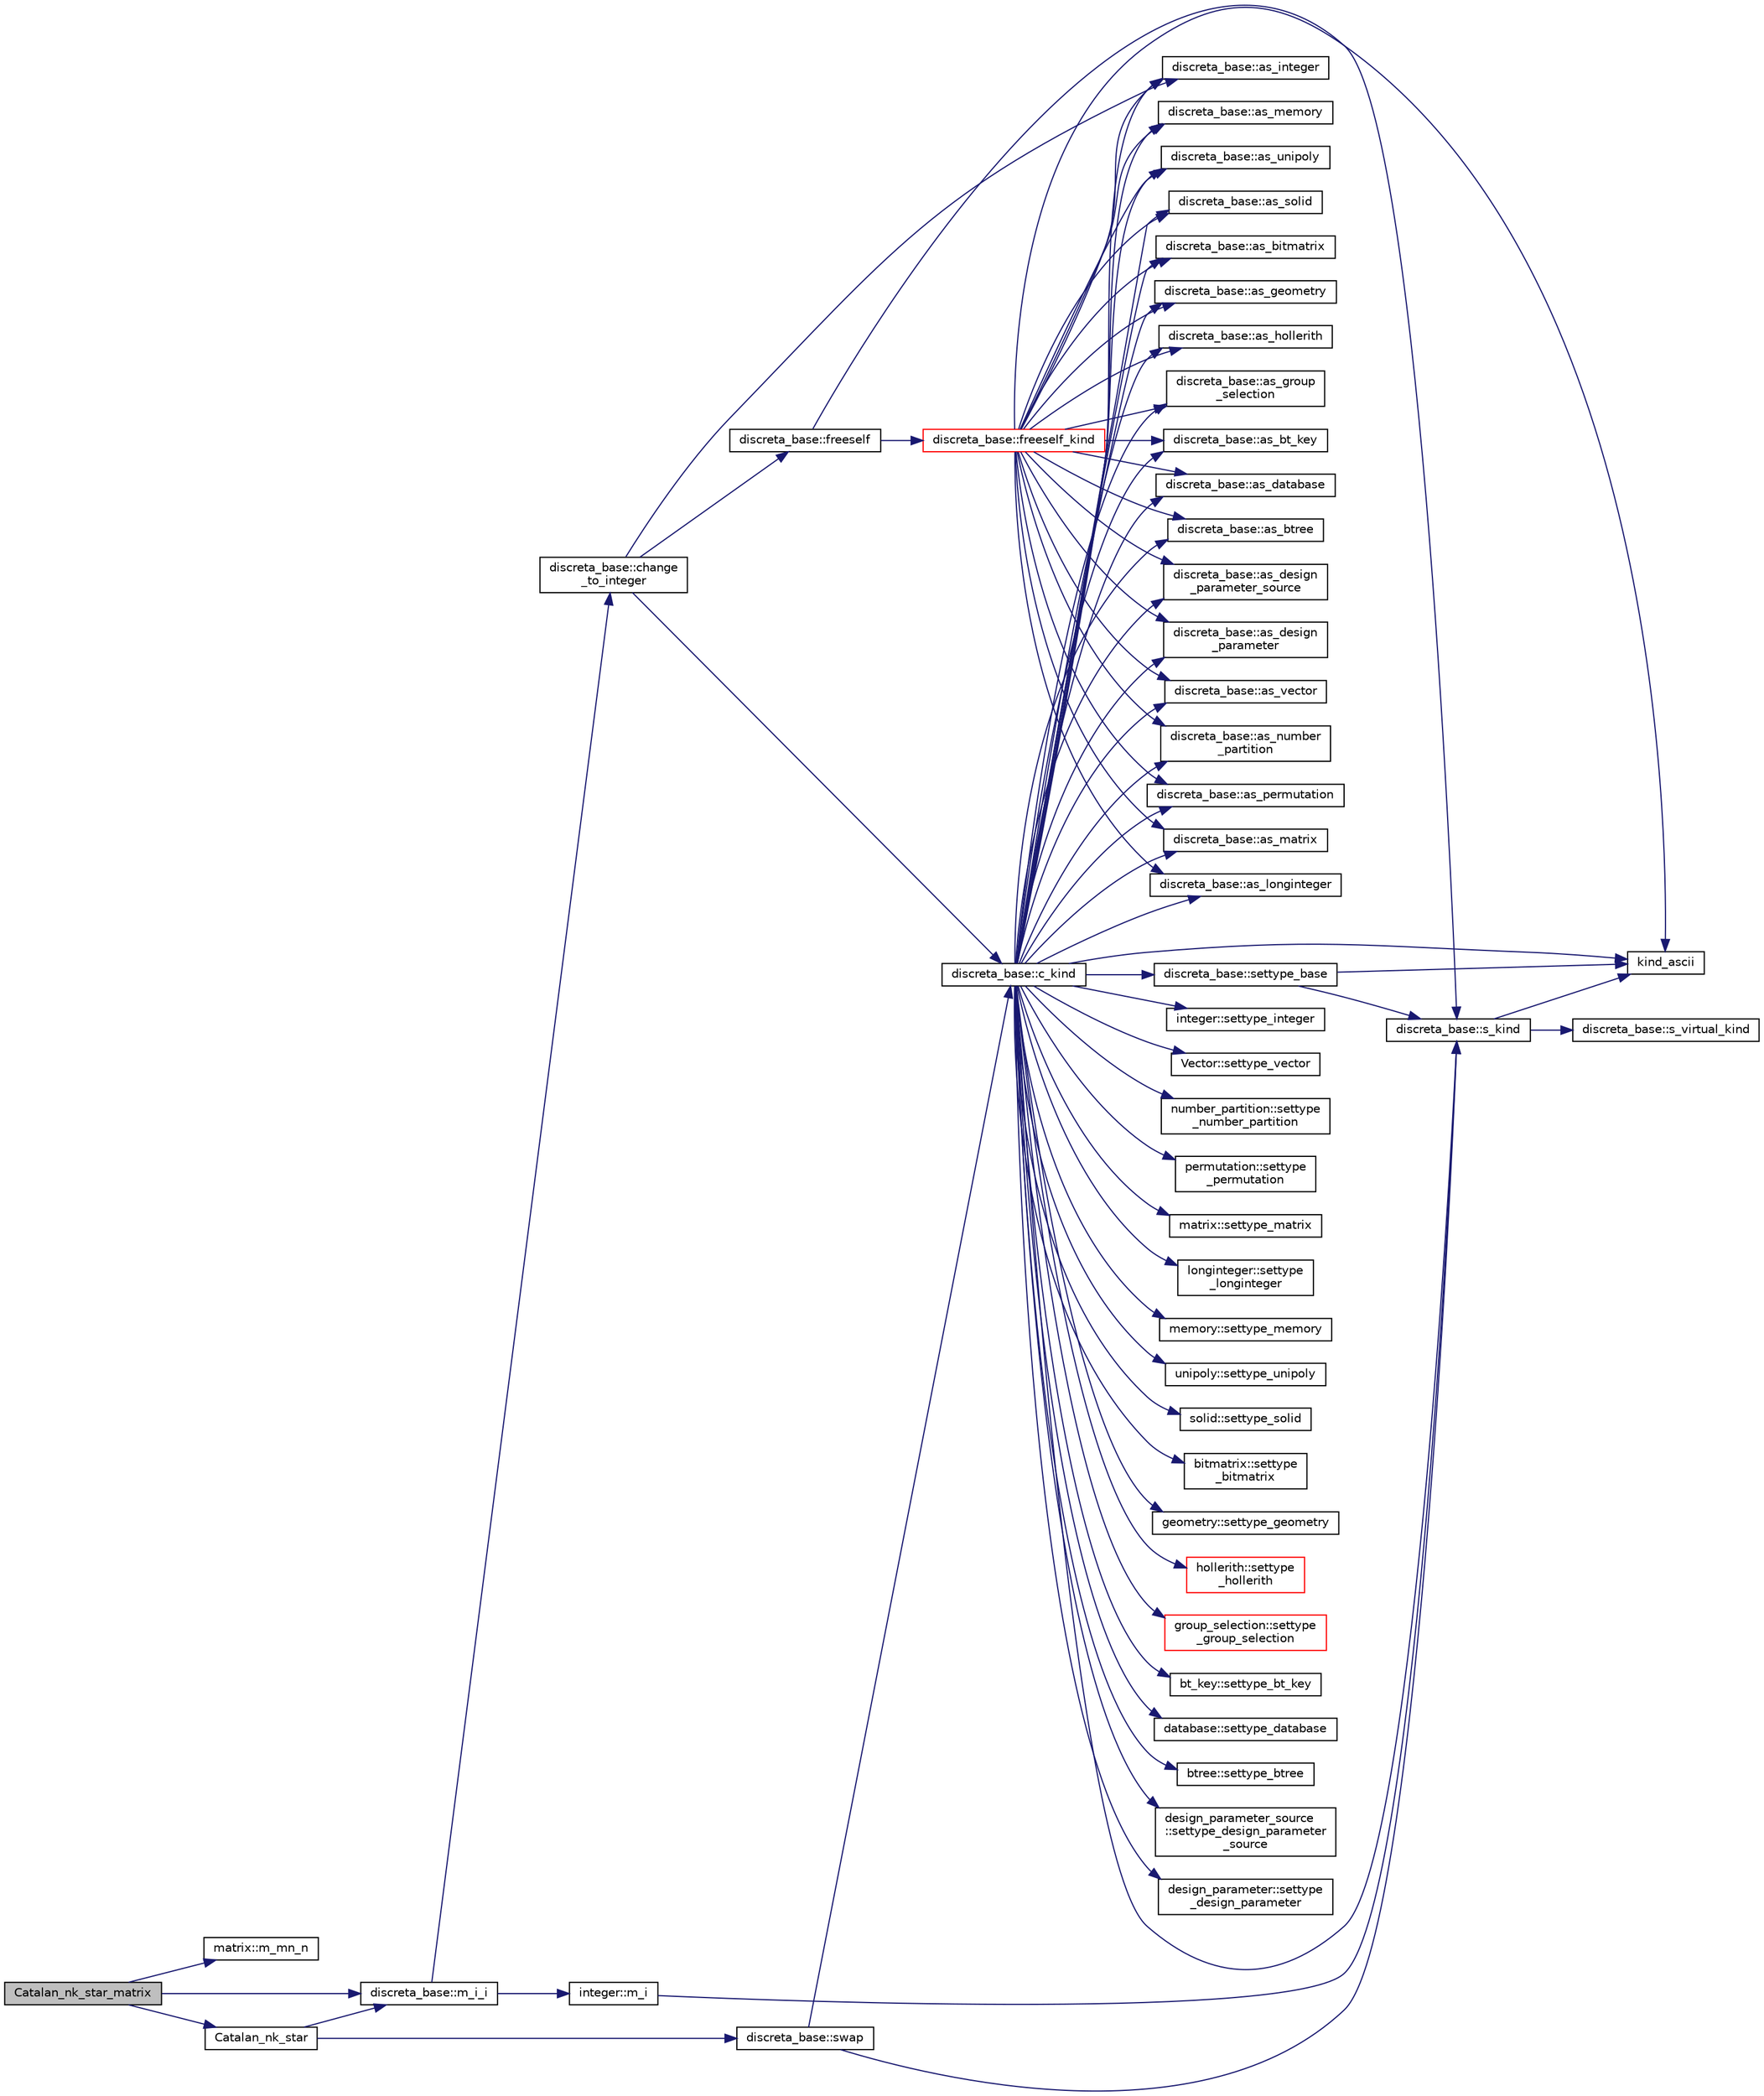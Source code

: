 digraph "Catalan_nk_star_matrix"
{
  edge [fontname="Helvetica",fontsize="10",labelfontname="Helvetica",labelfontsize="10"];
  node [fontname="Helvetica",fontsize="10",shape=record];
  rankdir="LR";
  Node1097 [label="Catalan_nk_star_matrix",height=0.2,width=0.4,color="black", fillcolor="grey75", style="filled", fontcolor="black"];
  Node1097 -> Node1098 [color="midnightblue",fontsize="10",style="solid",fontname="Helvetica"];
  Node1098 [label="matrix::m_mn_n",height=0.2,width=0.4,color="black", fillcolor="white", style="filled",URL="$d1/d8d/classmatrix.html#ae9a8cf19bd93428639950725edbd2271"];
  Node1097 -> Node1099 [color="midnightblue",fontsize="10",style="solid",fontname="Helvetica"];
  Node1099 [label="discreta_base::m_i_i",height=0.2,width=0.4,color="black", fillcolor="white", style="filled",URL="$d7/d71/classdiscreta__base.html#aa231464a9d4bc233f66608021c9ad997"];
  Node1099 -> Node1100 [color="midnightblue",fontsize="10",style="solid",fontname="Helvetica"];
  Node1100 [label="discreta_base::change\l_to_integer",height=0.2,width=0.4,color="black", fillcolor="white", style="filled",URL="$d7/d71/classdiscreta__base.html#a58a5a5bd8f8e6f2dd7b4483b66dc7bb9"];
  Node1100 -> Node1101 [color="midnightblue",fontsize="10",style="solid",fontname="Helvetica"];
  Node1101 [label="discreta_base::freeself",height=0.2,width=0.4,color="black", fillcolor="white", style="filled",URL="$d7/d71/classdiscreta__base.html#a9a3c9501a562293b5667c11b9174d6e5"];
  Node1101 -> Node1102 [color="midnightblue",fontsize="10",style="solid",fontname="Helvetica"];
  Node1102 [label="discreta_base::freeself_kind",height=0.2,width=0.4,color="red", fillcolor="white", style="filled",URL="$d7/d71/classdiscreta__base.html#a63a23ada2165b3838fab719ed458cec8"];
  Node1102 -> Node1110 [color="midnightblue",fontsize="10",style="solid",fontname="Helvetica"];
  Node1110 [label="discreta_base::as_integer",height=0.2,width=0.4,color="black", fillcolor="white", style="filled",URL="$d7/d71/classdiscreta__base.html#a00d7691eaf874fd283d942692fe8dd26"];
  Node1102 -> Node1112 [color="midnightblue",fontsize="10",style="solid",fontname="Helvetica"];
  Node1112 [label="discreta_base::as_vector",height=0.2,width=0.4,color="black", fillcolor="white", style="filled",URL="$d7/d71/classdiscreta__base.html#a7bdd6cae39c380b128ee9e17e42cf020"];
  Node1102 -> Node1115 [color="midnightblue",fontsize="10",style="solid",fontname="Helvetica"];
  Node1115 [label="discreta_base::as_number\l_partition",height=0.2,width=0.4,color="black", fillcolor="white", style="filled",URL="$d7/d71/classdiscreta__base.html#a307aa09de0e925d46697707968ffab00"];
  Node1102 -> Node1117 [color="midnightblue",fontsize="10",style="solid",fontname="Helvetica"];
  Node1117 [label="discreta_base::as_permutation",height=0.2,width=0.4,color="black", fillcolor="white", style="filled",URL="$d7/d71/classdiscreta__base.html#aa4e72f36a82984239b12ae831e131098"];
  Node1102 -> Node1119 [color="midnightblue",fontsize="10",style="solid",fontname="Helvetica"];
  Node1119 [label="discreta_base::as_matrix",height=0.2,width=0.4,color="black", fillcolor="white", style="filled",URL="$d7/d71/classdiscreta__base.html#ae4d7f56d917a4707b838fbffde6467ff"];
  Node1102 -> Node1122 [color="midnightblue",fontsize="10",style="solid",fontname="Helvetica"];
  Node1122 [label="discreta_base::as_longinteger",height=0.2,width=0.4,color="black", fillcolor="white", style="filled",URL="$d7/d71/classdiscreta__base.html#a20a094639eb711b10c8694c51937f7cd"];
  Node1102 -> Node1125 [color="midnightblue",fontsize="10",style="solid",fontname="Helvetica"];
  Node1125 [label="discreta_base::as_memory",height=0.2,width=0.4,color="black", fillcolor="white", style="filled",URL="$d7/d71/classdiscreta__base.html#ad94b2d7dce0cd4fa22db57f6e79c4bd2"];
  Node1102 -> Node1127 [color="midnightblue",fontsize="10",style="solid",fontname="Helvetica"];
  Node1127 [label="discreta_base::as_unipoly",height=0.2,width=0.4,color="black", fillcolor="white", style="filled",URL="$d7/d71/classdiscreta__base.html#ad50d8027f039fe5c2478cddb243adc9d"];
  Node1102 -> Node1129 [color="midnightblue",fontsize="10",style="solid",fontname="Helvetica"];
  Node1129 [label="discreta_base::as_solid",height=0.2,width=0.4,color="black", fillcolor="white", style="filled",URL="$d7/d71/classdiscreta__base.html#a1fc5f2b85ec97ab0a69dd64903c970a5"];
  Node1102 -> Node1131 [color="midnightblue",fontsize="10",style="solid",fontname="Helvetica"];
  Node1131 [label="discreta_base::as_bitmatrix",height=0.2,width=0.4,color="black", fillcolor="white", style="filled",URL="$d7/d71/classdiscreta__base.html#a071ad54ea8ef6c9d1d15f532e5a76df6"];
  Node1102 -> Node1133 [color="midnightblue",fontsize="10",style="solid",fontname="Helvetica"];
  Node1133 [label="discreta_base::as_geometry",height=0.2,width=0.4,color="black", fillcolor="white", style="filled",URL="$d7/d71/classdiscreta__base.html#a38fc7b4cdd830703e9d87354b79bc5c8"];
  Node1102 -> Node1135 [color="midnightblue",fontsize="10",style="solid",fontname="Helvetica"];
  Node1135 [label="discreta_base::as_hollerith",height=0.2,width=0.4,color="black", fillcolor="white", style="filled",URL="$d7/d71/classdiscreta__base.html#a3e66f82711f314710107e2f29e589690"];
  Node1102 -> Node1137 [color="midnightblue",fontsize="10",style="solid",fontname="Helvetica"];
  Node1137 [label="discreta_base::as_group\l_selection",height=0.2,width=0.4,color="black", fillcolor="white", style="filled",URL="$d7/d71/classdiscreta__base.html#aae1bac4883c567718bef9fb610abbdc8"];
  Node1102 -> Node1139 [color="midnightblue",fontsize="10",style="solid",fontname="Helvetica"];
  Node1139 [label="discreta_base::as_bt_key",height=0.2,width=0.4,color="black", fillcolor="white", style="filled",URL="$d7/d71/classdiscreta__base.html#a2734c6e08dca17cf6588bd5064ec1b9f"];
  Node1102 -> Node1141 [color="midnightblue",fontsize="10",style="solid",fontname="Helvetica"];
  Node1141 [label="discreta_base::as_database",height=0.2,width=0.4,color="black", fillcolor="white", style="filled",URL="$d7/d71/classdiscreta__base.html#ab055d39d58210a2b03ba3d33703b09a9"];
  Node1102 -> Node1143 [color="midnightblue",fontsize="10",style="solid",fontname="Helvetica"];
  Node1143 [label="discreta_base::as_btree",height=0.2,width=0.4,color="black", fillcolor="white", style="filled",URL="$d7/d71/classdiscreta__base.html#a78e76674cef2ec113c17989c11288778"];
  Node1102 -> Node1145 [color="midnightblue",fontsize="10",style="solid",fontname="Helvetica"];
  Node1145 [label="discreta_base::as_design\l_parameter_source",height=0.2,width=0.4,color="black", fillcolor="white", style="filled",URL="$d7/d71/classdiscreta__base.html#a59cbf837c6582ded5bc586265d13d81a"];
  Node1102 -> Node1147 [color="midnightblue",fontsize="10",style="solid",fontname="Helvetica"];
  Node1147 [label="discreta_base::as_design\l_parameter",height=0.2,width=0.4,color="black", fillcolor="white", style="filled",URL="$d7/d71/classdiscreta__base.html#aab24ff38ea1c5471ab3de42e014d0f2a"];
  Node1102 -> Node1106 [color="midnightblue",fontsize="10",style="solid",fontname="Helvetica"];
  Node1106 [label="kind_ascii",height=0.2,width=0.4,color="black", fillcolor="white", style="filled",URL="$d9/d60/discreta_8h.html#ad0ce825a9f29bc6cec27e1b64cfe27bf"];
  Node1101 -> Node1104 [color="midnightblue",fontsize="10",style="solid",fontname="Helvetica"];
  Node1104 [label="discreta_base::s_kind",height=0.2,width=0.4,color="black", fillcolor="white", style="filled",URL="$d7/d71/classdiscreta__base.html#a8a830025c74adbbc3362418a7c2ba157"];
  Node1104 -> Node1105 [color="midnightblue",fontsize="10",style="solid",fontname="Helvetica"];
  Node1105 [label="discreta_base::s_virtual_kind",height=0.2,width=0.4,color="black", fillcolor="white", style="filled",URL="$d7/d71/classdiscreta__base.html#a52778a6d6943a468be083d0785d418fb"];
  Node1104 -> Node1106 [color="midnightblue",fontsize="10",style="solid",fontname="Helvetica"];
  Node1100 -> Node1149 [color="midnightblue",fontsize="10",style="solid",fontname="Helvetica"];
  Node1149 [label="discreta_base::c_kind",height=0.2,width=0.4,color="black", fillcolor="white", style="filled",URL="$d7/d71/classdiscreta__base.html#adc2ff61589c2d083688e7a43f333cb62"];
  Node1149 -> Node1150 [color="midnightblue",fontsize="10",style="solid",fontname="Helvetica"];
  Node1150 [label="discreta_base::settype_base",height=0.2,width=0.4,color="black", fillcolor="white", style="filled",URL="$d7/d71/classdiscreta__base.html#a4f42899a89447d1c3993ea07c38f8ad4"];
  Node1150 -> Node1104 [color="midnightblue",fontsize="10",style="solid",fontname="Helvetica"];
  Node1150 -> Node1106 [color="midnightblue",fontsize="10",style="solid",fontname="Helvetica"];
  Node1149 -> Node1110 [color="midnightblue",fontsize="10",style="solid",fontname="Helvetica"];
  Node1149 -> Node1151 [color="midnightblue",fontsize="10",style="solid",fontname="Helvetica"];
  Node1151 [label="integer::settype_integer",height=0.2,width=0.4,color="black", fillcolor="white", style="filled",URL="$d0/de5/classinteger.html#a6265c65ef311229acd513d748faba796"];
  Node1149 -> Node1112 [color="midnightblue",fontsize="10",style="solid",fontname="Helvetica"];
  Node1149 -> Node1152 [color="midnightblue",fontsize="10",style="solid",fontname="Helvetica"];
  Node1152 [label="Vector::settype_vector",height=0.2,width=0.4,color="black", fillcolor="white", style="filled",URL="$d5/db2/class_vector.html#a34e0d00b18c051f23904a8429fa6c8b4"];
  Node1149 -> Node1115 [color="midnightblue",fontsize="10",style="solid",fontname="Helvetica"];
  Node1149 -> Node1153 [color="midnightblue",fontsize="10",style="solid",fontname="Helvetica"];
  Node1153 [label="number_partition::settype\l_number_partition",height=0.2,width=0.4,color="black", fillcolor="white", style="filled",URL="$df/d50/classnumber__partition.html#a3aaec1b557758f643ffc8555bbc358be"];
  Node1149 -> Node1117 [color="midnightblue",fontsize="10",style="solid",fontname="Helvetica"];
  Node1149 -> Node1154 [color="midnightblue",fontsize="10",style="solid",fontname="Helvetica"];
  Node1154 [label="permutation::settype\l_permutation",height=0.2,width=0.4,color="black", fillcolor="white", style="filled",URL="$d0/d08/classpermutation.html#af1eea29f86195cede9562e444664c28c"];
  Node1149 -> Node1119 [color="midnightblue",fontsize="10",style="solid",fontname="Helvetica"];
  Node1149 -> Node1155 [color="midnightblue",fontsize="10",style="solid",fontname="Helvetica"];
  Node1155 [label="matrix::settype_matrix",height=0.2,width=0.4,color="black", fillcolor="white", style="filled",URL="$d1/d8d/classmatrix.html#a1780283a64a789e4084d792683d276bb"];
  Node1149 -> Node1122 [color="midnightblue",fontsize="10",style="solid",fontname="Helvetica"];
  Node1149 -> Node1156 [color="midnightblue",fontsize="10",style="solid",fontname="Helvetica"];
  Node1156 [label="longinteger::settype\l_longinteger",height=0.2,width=0.4,color="black", fillcolor="white", style="filled",URL="$d3/d71/classlonginteger.html#ae5f811ece8df31b9ff114368a18e1dc5"];
  Node1149 -> Node1125 [color="midnightblue",fontsize="10",style="solid",fontname="Helvetica"];
  Node1149 -> Node1157 [color="midnightblue",fontsize="10",style="solid",fontname="Helvetica"];
  Node1157 [label="memory::settype_memory",height=0.2,width=0.4,color="black", fillcolor="white", style="filled",URL="$d8/d99/classmemory.html#a33aae277f9b8fe36b02e9d5da895451b"];
  Node1149 -> Node1127 [color="midnightblue",fontsize="10",style="solid",fontname="Helvetica"];
  Node1149 -> Node1158 [color="midnightblue",fontsize="10",style="solid",fontname="Helvetica"];
  Node1158 [label="unipoly::settype_unipoly",height=0.2,width=0.4,color="black", fillcolor="white", style="filled",URL="$d1/d89/classunipoly.html#a8db854fcc85c5e1150b1f1b1c005c95b"];
  Node1149 -> Node1129 [color="midnightblue",fontsize="10",style="solid",fontname="Helvetica"];
  Node1149 -> Node1159 [color="midnightblue",fontsize="10",style="solid",fontname="Helvetica"];
  Node1159 [label="solid::settype_solid",height=0.2,width=0.4,color="black", fillcolor="white", style="filled",URL="$d8/def/classsolid.html#a775bd4821f75a8aee4ea3d4335ff90e0"];
  Node1149 -> Node1131 [color="midnightblue",fontsize="10",style="solid",fontname="Helvetica"];
  Node1149 -> Node1160 [color="midnightblue",fontsize="10",style="solid",fontname="Helvetica"];
  Node1160 [label="bitmatrix::settype\l_bitmatrix",height=0.2,width=0.4,color="black", fillcolor="white", style="filled",URL="$de/dc8/classbitmatrix.html#acb571d947f9526665ebbdc0ce3e2a973"];
  Node1149 -> Node1133 [color="midnightblue",fontsize="10",style="solid",fontname="Helvetica"];
  Node1149 -> Node1161 [color="midnightblue",fontsize="10",style="solid",fontname="Helvetica"];
  Node1161 [label="geometry::settype_geometry",height=0.2,width=0.4,color="black", fillcolor="white", style="filled",URL="$da/d44/classgeometry.html#ab4a336baba6a3f56f5ffa053a5be5ba7"];
  Node1149 -> Node1135 [color="midnightblue",fontsize="10",style="solid",fontname="Helvetica"];
  Node1149 -> Node1162 [color="midnightblue",fontsize="10",style="solid",fontname="Helvetica"];
  Node1162 [label="hollerith::settype\l_hollerith",height=0.2,width=0.4,color="red", fillcolor="white", style="filled",URL="$d8/d99/classhollerith.html#a23bbd4acfc88a0e90f1245f243f51f76"];
  Node1149 -> Node1137 [color="midnightblue",fontsize="10",style="solid",fontname="Helvetica"];
  Node1149 -> Node1164 [color="midnightblue",fontsize="10",style="solid",fontname="Helvetica"];
  Node1164 [label="group_selection::settype\l_group_selection",height=0.2,width=0.4,color="red", fillcolor="white", style="filled",URL="$d6/db0/classgroup__selection.html#a015ed73b7b8d784bedd4d11ac1fc0ec1"];
  Node1149 -> Node1139 [color="midnightblue",fontsize="10",style="solid",fontname="Helvetica"];
  Node1149 -> Node1167 [color="midnightblue",fontsize="10",style="solid",fontname="Helvetica"];
  Node1167 [label="bt_key::settype_bt_key",height=0.2,width=0.4,color="black", fillcolor="white", style="filled",URL="$d1/de5/classbt__key.html#a352bb10beb7c789d8d29373035824800"];
  Node1149 -> Node1141 [color="midnightblue",fontsize="10",style="solid",fontname="Helvetica"];
  Node1149 -> Node1168 [color="midnightblue",fontsize="10",style="solid",fontname="Helvetica"];
  Node1168 [label="database::settype_database",height=0.2,width=0.4,color="black", fillcolor="white", style="filled",URL="$db/d72/classdatabase.html#a014639aa001462e480eb1f3984839b72"];
  Node1149 -> Node1143 [color="midnightblue",fontsize="10",style="solid",fontname="Helvetica"];
  Node1149 -> Node1169 [color="midnightblue",fontsize="10",style="solid",fontname="Helvetica"];
  Node1169 [label="btree::settype_btree",height=0.2,width=0.4,color="black", fillcolor="white", style="filled",URL="$dd/db0/classbtree.html#a5a1b9773c848908a6050cc733d2d9780"];
  Node1149 -> Node1145 [color="midnightblue",fontsize="10",style="solid",fontname="Helvetica"];
  Node1149 -> Node1170 [color="midnightblue",fontsize="10",style="solid",fontname="Helvetica"];
  Node1170 [label="design_parameter_source\l::settype_design_parameter\l_source",height=0.2,width=0.4,color="black", fillcolor="white", style="filled",URL="$df/d4b/classdesign__parameter__source.html#a3af3b851df87bd1661fb9c9ce18822c8"];
  Node1149 -> Node1147 [color="midnightblue",fontsize="10",style="solid",fontname="Helvetica"];
  Node1149 -> Node1171 [color="midnightblue",fontsize="10",style="solid",fontname="Helvetica"];
  Node1171 [label="design_parameter::settype\l_design_parameter",height=0.2,width=0.4,color="black", fillcolor="white", style="filled",URL="$da/d94/classdesign__parameter.html#a8b19d277f2b7d09c2531a527dfc0359e"];
  Node1149 -> Node1106 [color="midnightblue",fontsize="10",style="solid",fontname="Helvetica"];
  Node1149 -> Node1104 [color="midnightblue",fontsize="10",style="solid",fontname="Helvetica"];
  Node1100 -> Node1110 [color="midnightblue",fontsize="10",style="solid",fontname="Helvetica"];
  Node1099 -> Node1172 [color="midnightblue",fontsize="10",style="solid",fontname="Helvetica"];
  Node1172 [label="integer::m_i",height=0.2,width=0.4,color="black", fillcolor="white", style="filled",URL="$d0/de5/classinteger.html#a869091f0a0f35f5354c8c4a70250e8a9"];
  Node1172 -> Node1104 [color="midnightblue",fontsize="10",style="solid",fontname="Helvetica"];
  Node1097 -> Node1173 [color="midnightblue",fontsize="10",style="solid",fontname="Helvetica"];
  Node1173 [label="Catalan_nk_star",height=0.2,width=0.4,color="black", fillcolor="white", style="filled",URL="$d3/d72/global_8_c.html#a7ab517d5c1a799b2c861307095cc651b"];
  Node1173 -> Node1099 [color="midnightblue",fontsize="10",style="solid",fontname="Helvetica"];
  Node1173 -> Node1174 [color="midnightblue",fontsize="10",style="solid",fontname="Helvetica"];
  Node1174 [label="discreta_base::swap",height=0.2,width=0.4,color="black", fillcolor="white", style="filled",URL="$d7/d71/classdiscreta__base.html#a2e8acbb9d3476675dac5b6a583b0293e"];
  Node1174 -> Node1104 [color="midnightblue",fontsize="10",style="solid",fontname="Helvetica"];
  Node1174 -> Node1149 [color="midnightblue",fontsize="10",style="solid",fontname="Helvetica"];
}
